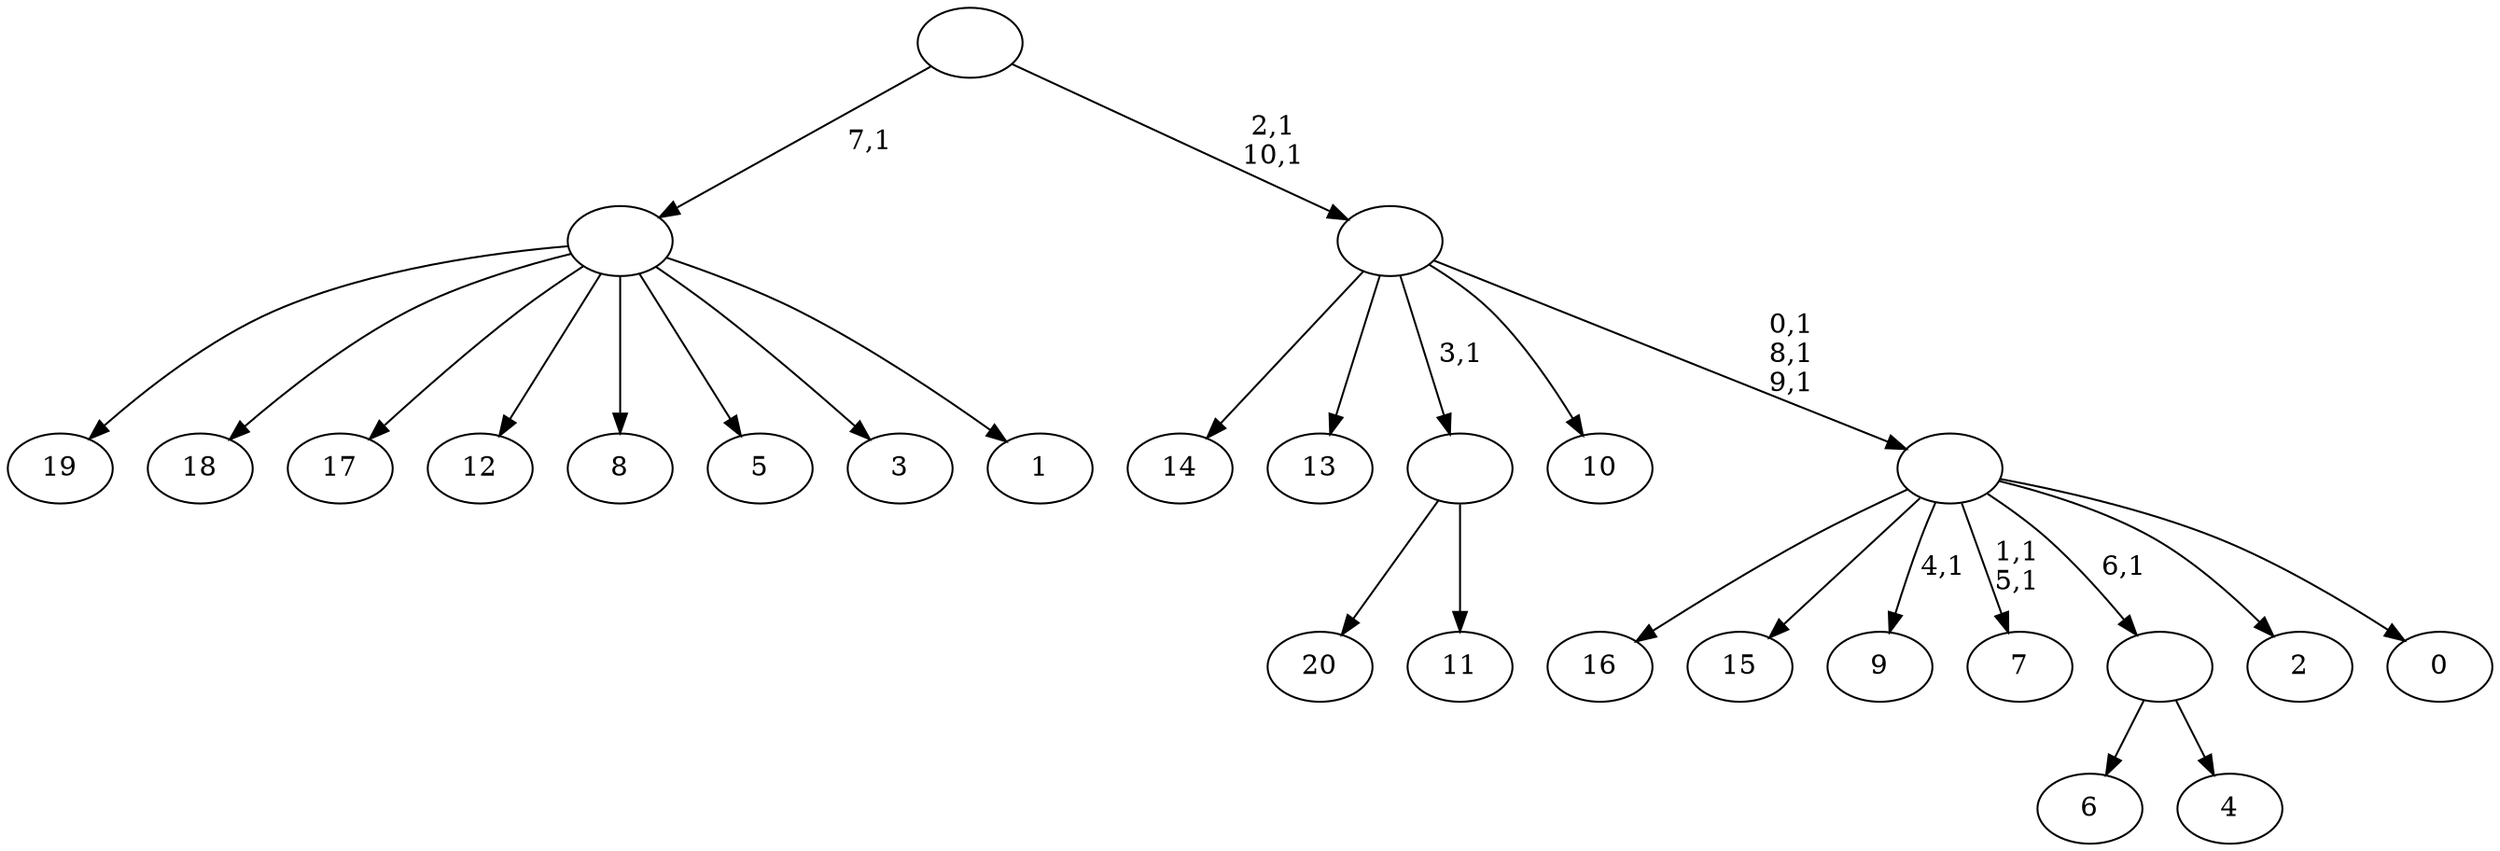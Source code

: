 digraph T {
	32 [label="20"]
	31 [label="19"]
	30 [label="18"]
	29 [label="17"]
	28 [label="16"]
	27 [label="15"]
	26 [label="14"]
	25 [label="13"]
	24 [label="12"]
	23 [label="11"]
	22 [label=""]
	21 [label="10"]
	20 [label="9"]
	18 [label="8"]
	17 [label="7"]
	14 [label="6"]
	13 [label="5"]
	12 [label="4"]
	11 [label=""]
	10 [label="3"]
	9 [label="2"]
	8 [label="1"]
	7 [label=""]
	6 [label="0"]
	5 [label=""]
	2 [label=""]
	0 [label=""]
	22 -> 32 [label=""]
	22 -> 23 [label=""]
	11 -> 14 [label=""]
	11 -> 12 [label=""]
	7 -> 31 [label=""]
	7 -> 30 [label=""]
	7 -> 29 [label=""]
	7 -> 24 [label=""]
	7 -> 18 [label=""]
	7 -> 13 [label=""]
	7 -> 10 [label=""]
	7 -> 8 [label=""]
	5 -> 17 [label="1,1\n5,1"]
	5 -> 20 [label="4,1"]
	5 -> 28 [label=""]
	5 -> 27 [label=""]
	5 -> 11 [label="6,1"]
	5 -> 9 [label=""]
	5 -> 6 [label=""]
	2 -> 5 [label="0,1\n8,1\n9,1"]
	2 -> 26 [label=""]
	2 -> 25 [label=""]
	2 -> 22 [label="3,1"]
	2 -> 21 [label=""]
	0 -> 2 [label="2,1\n10,1"]
	0 -> 7 [label="7,1"]
}
